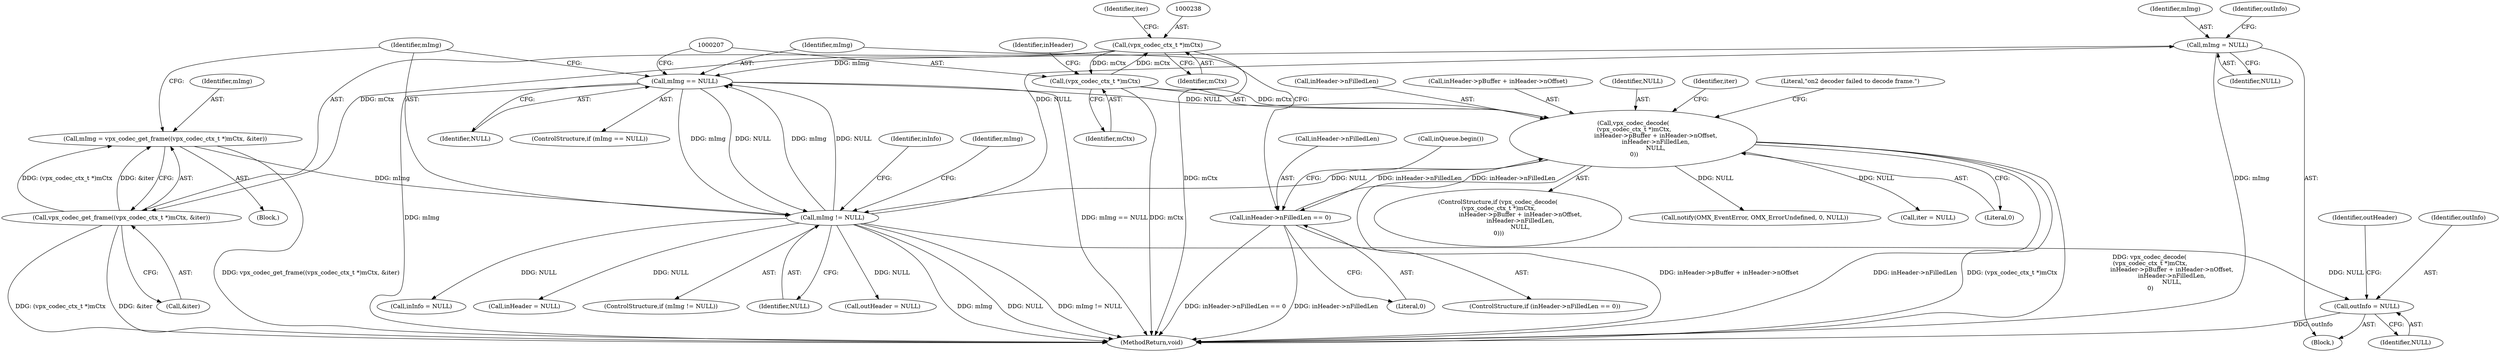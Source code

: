 digraph "0_Android_5a6788730acfc6fd8f4a6ef89d2c376572a26b55@pointer" {
"1000386" [label="(Call,outInfo = NULL)"];
"1000243" [label="(Call,mImg != NULL)"];
"1000200" [label="(Call,mImg == NULL)"];
"1000376" [label="(Call,mImg = NULL)"];
"1000234" [label="(Call,mImg = vpx_codec_get_frame((vpx_codec_ctx_t *)mCtx, &iter))"];
"1000236" [label="(Call,vpx_codec_get_frame((vpx_codec_ctx_t *)mCtx, &iter))"];
"1000237" [label="(Call,(vpx_codec_ctx_t *)mCtx)"];
"1000206" [label="(Call,(vpx_codec_ctx_t *)mCtx)"];
"1000205" [label="(Call,vpx_codec_decode(\n (vpx_codec_ctx_t *)mCtx,\n                        inHeader->pBuffer + inHeader->nOffset,\n                        inHeader->nFilledLen,\n                        NULL,\n 0))"];
"1000164" [label="(Call,inHeader->nFilledLen == 0)"];
"1000204" [label="(ControlStructure,if (vpx_codec_decode(\n (vpx_codec_ctx_t *)mCtx,\n                        inHeader->pBuffer + inHeader->nOffset,\n                        inHeader->nFilledLen,\n                        NULL,\n 0)))"];
"1000234" [label="(Call,mImg = vpx_codec_get_frame((vpx_codec_ctx_t *)mCtx, &iter))"];
"1000171" [label="(Call,inQueue.begin())"];
"1000201" [label="(Identifier,mImg)"];
"1000211" [label="(Identifier,inHeader)"];
"1000202" [label="(Identifier,NULL)"];
"1000219" [label="(Identifier,NULL)"];
"1000387" [label="(Identifier,outInfo)"];
"1000401" [label="(Call,inInfo = NULL)"];
"1000208" [label="(Identifier,mCtx)"];
"1000165" [label="(Call,inHeader->nFilledLen)"];
"1000164" [label="(Call,inHeader->nFilledLen == 0)"];
"1000224" [label="(Call,notify(OMX_EventError, OMX_ErrorUndefined, 0, NULL))"];
"1000241" [label="(Identifier,iter)"];
"1000232" [label="(Identifier,iter)"];
"1000243" [label="(Call,mImg != NULL)"];
"1000396" [label="(Identifier,inInfo)"];
"1000406" [label="(Call,inHeader = NULL)"];
"1000231" [label="(Call,iter = NULL)"];
"1000223" [label="(Literal,\"on2 decoder failed to decode frame.\")"];
"1000216" [label="(Call,inHeader->nFilledLen)"];
"1000388" [label="(Identifier,NULL)"];
"1000242" [label="(ControlStructure,if (mImg != NULL))"];
"1000163" [label="(ControlStructure,if (inHeader->nFilledLen == 0))"];
"1000245" [label="(Identifier,NULL)"];
"1000390" [label="(Identifier,outHeader)"];
"1000391" [label="(Call,outHeader = NULL)"];
"1000249" [label="(Identifier,mImg)"];
"1000377" [label="(Identifier,mImg)"];
"1000168" [label="(Literal,0)"];
"1000378" [label="(Identifier,NULL)"];
"1000200" [label="(Call,mImg == NULL)"];
"1000220" [label="(Literal,0)"];
"1000199" [label="(ControlStructure,if (mImg == NULL))"];
"1000376" [label="(Call,mImg = NULL)"];
"1000237" [label="(Call,(vpx_codec_ctx_t *)mCtx)"];
"1000209" [label="(Call,inHeader->pBuffer + inHeader->nOffset)"];
"1000246" [label="(Block,)"];
"1000381" [label="(Identifier,outInfo)"];
"1000386" [label="(Call,outInfo = NULL)"];
"1000240" [label="(Call,&iter)"];
"1000206" [label="(Call,(vpx_codec_ctx_t *)mCtx)"];
"1000236" [label="(Call,vpx_codec_get_frame((vpx_codec_ctx_t *)mCtx, &iter))"];
"1000244" [label="(Identifier,mImg)"];
"1000205" [label="(Call,vpx_codec_decode(\n (vpx_codec_ctx_t *)mCtx,\n                        inHeader->pBuffer + inHeader->nOffset,\n                        inHeader->nFilledLen,\n                        NULL,\n 0))"];
"1000409" [label="(MethodReturn,void)"];
"1000203" [label="(Block,)"];
"1000235" [label="(Identifier,mImg)"];
"1000239" [label="(Identifier,mCtx)"];
"1000386" -> "1000246"  [label="AST: "];
"1000386" -> "1000388"  [label="CFG: "];
"1000387" -> "1000386"  [label="AST: "];
"1000388" -> "1000386"  [label="AST: "];
"1000390" -> "1000386"  [label="CFG: "];
"1000386" -> "1000409"  [label="DDG: outInfo"];
"1000243" -> "1000386"  [label="DDG: NULL"];
"1000243" -> "1000242"  [label="AST: "];
"1000243" -> "1000245"  [label="CFG: "];
"1000244" -> "1000243"  [label="AST: "];
"1000245" -> "1000243"  [label="AST: "];
"1000249" -> "1000243"  [label="CFG: "];
"1000396" -> "1000243"  [label="CFG: "];
"1000243" -> "1000409"  [label="DDG: mImg"];
"1000243" -> "1000409"  [label="DDG: NULL"];
"1000243" -> "1000409"  [label="DDG: mImg != NULL"];
"1000243" -> "1000200"  [label="DDG: mImg"];
"1000243" -> "1000200"  [label="DDG: NULL"];
"1000200" -> "1000243"  [label="DDG: mImg"];
"1000200" -> "1000243"  [label="DDG: NULL"];
"1000234" -> "1000243"  [label="DDG: mImg"];
"1000205" -> "1000243"  [label="DDG: NULL"];
"1000243" -> "1000376"  [label="DDG: NULL"];
"1000243" -> "1000391"  [label="DDG: NULL"];
"1000243" -> "1000401"  [label="DDG: NULL"];
"1000243" -> "1000406"  [label="DDG: NULL"];
"1000200" -> "1000199"  [label="AST: "];
"1000200" -> "1000202"  [label="CFG: "];
"1000201" -> "1000200"  [label="AST: "];
"1000202" -> "1000200"  [label="AST: "];
"1000207" -> "1000200"  [label="CFG: "];
"1000244" -> "1000200"  [label="CFG: "];
"1000200" -> "1000409"  [label="DDG: mImg"];
"1000200" -> "1000409"  [label="DDG: mImg == NULL"];
"1000376" -> "1000200"  [label="DDG: mImg"];
"1000200" -> "1000205"  [label="DDG: NULL"];
"1000376" -> "1000246"  [label="AST: "];
"1000376" -> "1000378"  [label="CFG: "];
"1000377" -> "1000376"  [label="AST: "];
"1000378" -> "1000376"  [label="AST: "];
"1000381" -> "1000376"  [label="CFG: "];
"1000376" -> "1000409"  [label="DDG: mImg"];
"1000234" -> "1000203"  [label="AST: "];
"1000234" -> "1000236"  [label="CFG: "];
"1000235" -> "1000234"  [label="AST: "];
"1000236" -> "1000234"  [label="AST: "];
"1000244" -> "1000234"  [label="CFG: "];
"1000234" -> "1000409"  [label="DDG: vpx_codec_get_frame((vpx_codec_ctx_t *)mCtx, &iter)"];
"1000236" -> "1000234"  [label="DDG: (vpx_codec_ctx_t *)mCtx"];
"1000236" -> "1000234"  [label="DDG: &iter"];
"1000236" -> "1000240"  [label="CFG: "];
"1000237" -> "1000236"  [label="AST: "];
"1000240" -> "1000236"  [label="AST: "];
"1000236" -> "1000409"  [label="DDG: (vpx_codec_ctx_t *)mCtx"];
"1000236" -> "1000409"  [label="DDG: &iter"];
"1000237" -> "1000236"  [label="DDG: mCtx"];
"1000237" -> "1000239"  [label="CFG: "];
"1000238" -> "1000237"  [label="AST: "];
"1000239" -> "1000237"  [label="AST: "];
"1000241" -> "1000237"  [label="CFG: "];
"1000237" -> "1000409"  [label="DDG: mCtx"];
"1000237" -> "1000206"  [label="DDG: mCtx"];
"1000206" -> "1000237"  [label="DDG: mCtx"];
"1000206" -> "1000205"  [label="AST: "];
"1000206" -> "1000208"  [label="CFG: "];
"1000207" -> "1000206"  [label="AST: "];
"1000208" -> "1000206"  [label="AST: "];
"1000211" -> "1000206"  [label="CFG: "];
"1000206" -> "1000409"  [label="DDG: mCtx"];
"1000206" -> "1000205"  [label="DDG: mCtx"];
"1000205" -> "1000204"  [label="AST: "];
"1000205" -> "1000220"  [label="CFG: "];
"1000209" -> "1000205"  [label="AST: "];
"1000216" -> "1000205"  [label="AST: "];
"1000219" -> "1000205"  [label="AST: "];
"1000220" -> "1000205"  [label="AST: "];
"1000223" -> "1000205"  [label="CFG: "];
"1000232" -> "1000205"  [label="CFG: "];
"1000205" -> "1000409"  [label="DDG: inHeader->pBuffer + inHeader->nOffset"];
"1000205" -> "1000409"  [label="DDG: inHeader->nFilledLen"];
"1000205" -> "1000409"  [label="DDG: (vpx_codec_ctx_t *)mCtx"];
"1000205" -> "1000409"  [label="DDG: vpx_codec_decode(\n (vpx_codec_ctx_t *)mCtx,\n                        inHeader->pBuffer + inHeader->nOffset,\n                        inHeader->nFilledLen,\n                        NULL,\n 0)"];
"1000205" -> "1000164"  [label="DDG: inHeader->nFilledLen"];
"1000164" -> "1000205"  [label="DDG: inHeader->nFilledLen"];
"1000205" -> "1000224"  [label="DDG: NULL"];
"1000205" -> "1000231"  [label="DDG: NULL"];
"1000164" -> "1000163"  [label="AST: "];
"1000164" -> "1000168"  [label="CFG: "];
"1000165" -> "1000164"  [label="AST: "];
"1000168" -> "1000164"  [label="AST: "];
"1000171" -> "1000164"  [label="CFG: "];
"1000201" -> "1000164"  [label="CFG: "];
"1000164" -> "1000409"  [label="DDG: inHeader->nFilledLen == 0"];
"1000164" -> "1000409"  [label="DDG: inHeader->nFilledLen"];
}
